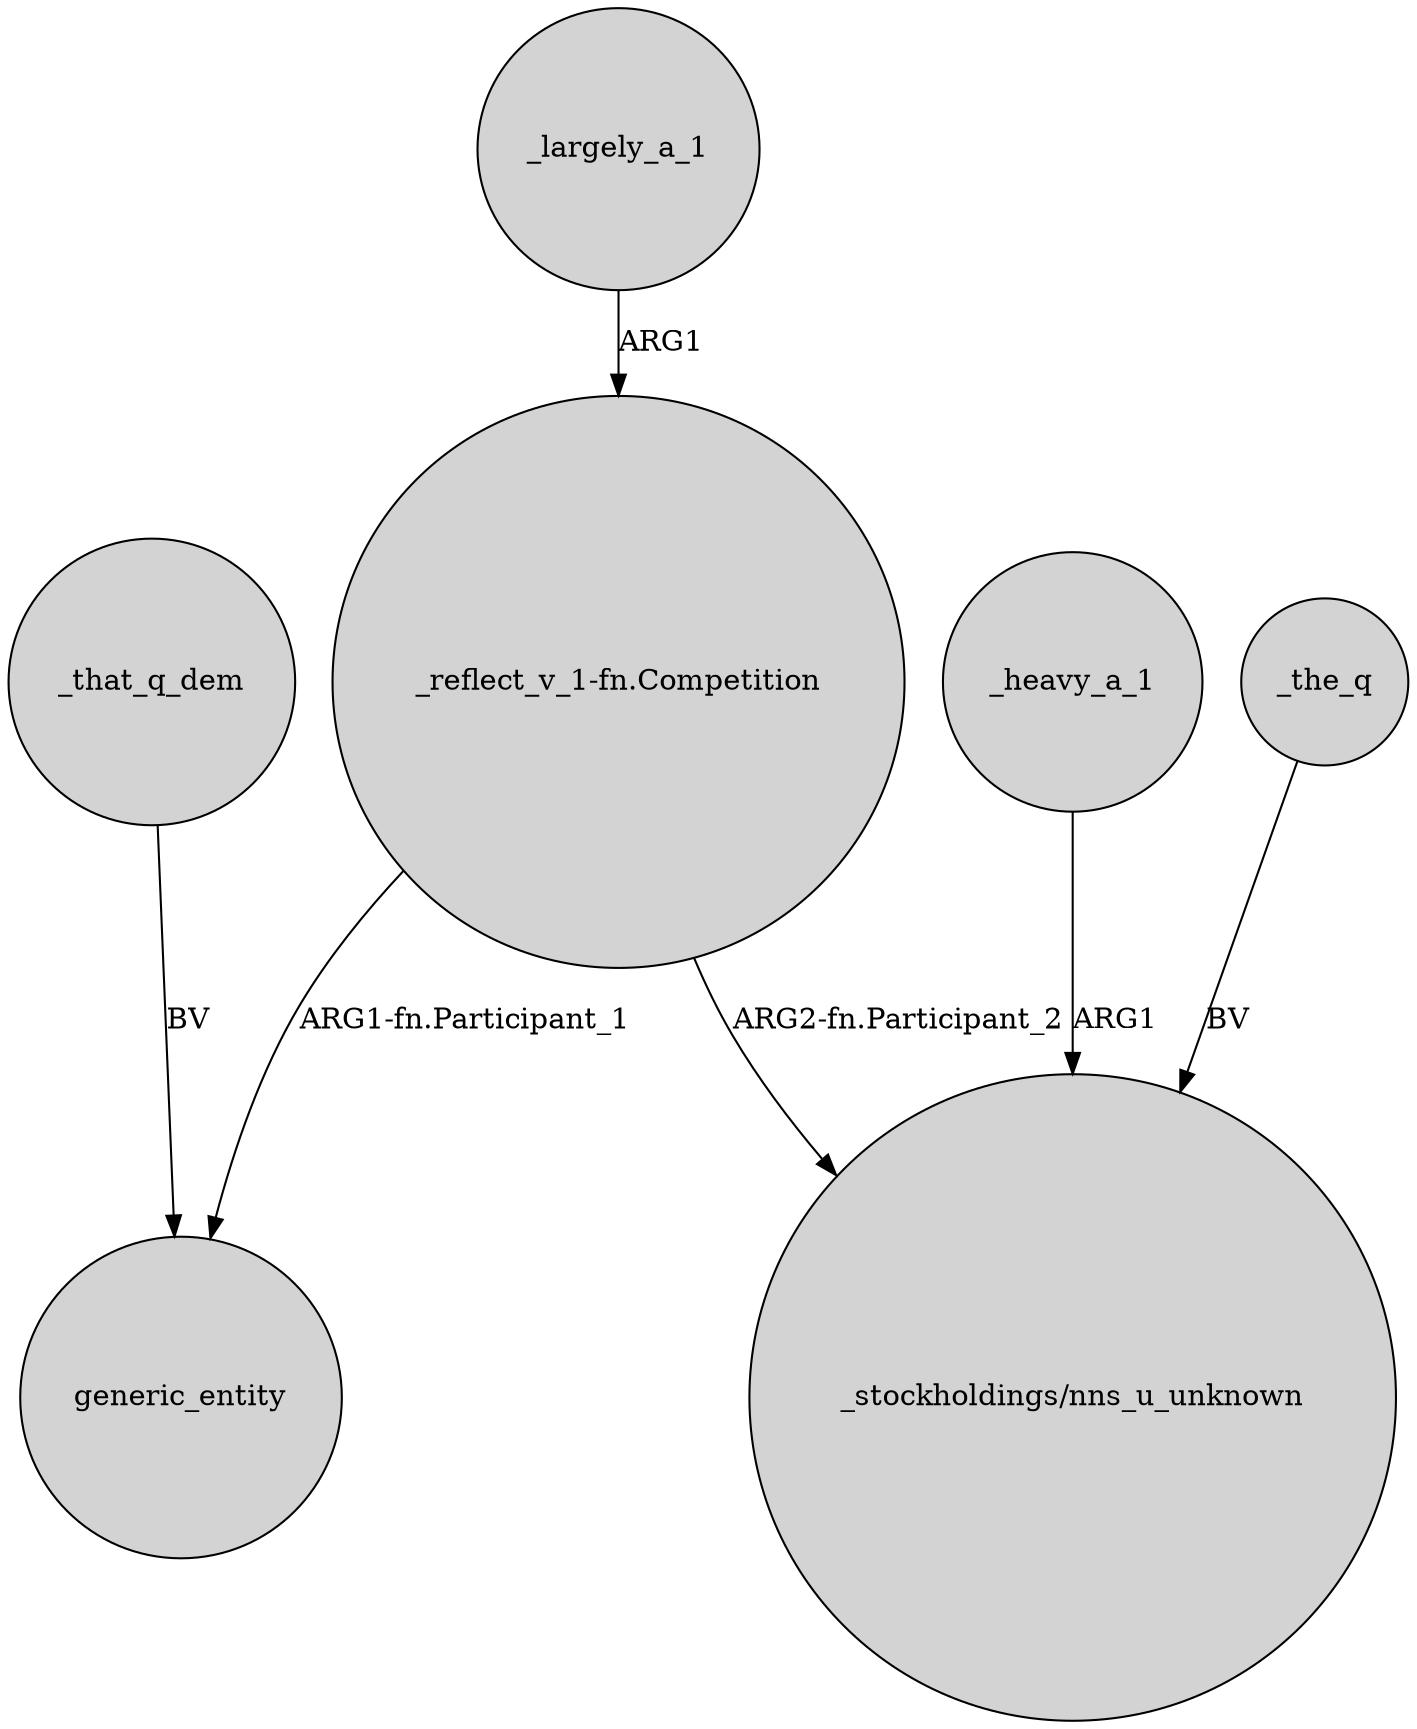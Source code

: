 digraph {
	node [shape=circle style=filled]
	_the_q -> "_stockholdings/nns_u_unknown" [label=BV]
	"_reflect_v_1-fn.Competition" -> "_stockholdings/nns_u_unknown" [label="ARG2-fn.Participant_2"]
	_largely_a_1 -> "_reflect_v_1-fn.Competition" [label=ARG1]
	_that_q_dem -> generic_entity [label=BV]
	_heavy_a_1 -> "_stockholdings/nns_u_unknown" [label=ARG1]
	"_reflect_v_1-fn.Competition" -> generic_entity [label="ARG1-fn.Participant_1"]
}
